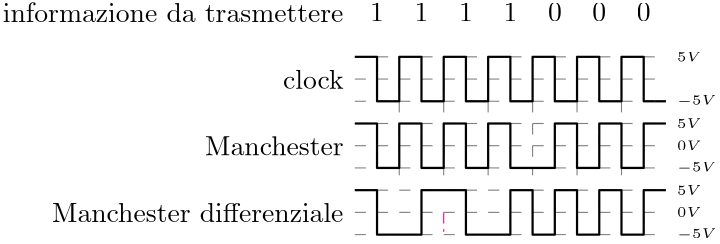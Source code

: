 <?xml version="1.0"?>
<!DOCTYPE ipe SYSTEM "ipe.dtd">
<ipe version="70218" creator="Ipe 7.2.28">
<info created="D:20241105233043" modified="D:20241106111856"/>
<ipestyle name="basic">
<symbol name="arrow/arc(spx)">
<path stroke="sym-stroke" fill="sym-stroke" pen="sym-pen">
0 0 m
-1 0.333 l
-1 -0.333 l
h
</path>
</symbol>
<symbol name="arrow/farc(spx)">
<path stroke="sym-stroke" fill="white" pen="sym-pen">
0 0 m
-1 0.333 l
-1 -0.333 l
h
</path>
</symbol>
<symbol name="arrow/ptarc(spx)">
<path stroke="sym-stroke" fill="sym-stroke" pen="sym-pen">
0 0 m
-1 0.333 l
-0.8 0 l
-1 -0.333 l
h
</path>
</symbol>
<symbol name="arrow/fptarc(spx)">
<path stroke="sym-stroke" fill="white" pen="sym-pen">
0 0 m
-1 0.333 l
-0.8 0 l
-1 -0.333 l
h
</path>
</symbol>
<symbol name="mark/circle(sx)" transformations="translations">
<path fill="sym-stroke">
0.6 0 0 0.6 0 0 e
0.4 0 0 0.4 0 0 e
</path>
</symbol>
<symbol name="mark/disk(sx)" transformations="translations">
<path fill="sym-stroke">
0.6 0 0 0.6 0 0 e
</path>
</symbol>
<symbol name="mark/fdisk(sfx)" transformations="translations">
<group>
<path fill="sym-fill">
0.5 0 0 0.5 0 0 e
</path>
<path fill="sym-stroke" fillrule="eofill">
0.6 0 0 0.6 0 0 e
0.4 0 0 0.4 0 0 e
</path>
</group>
</symbol>
<symbol name="mark/box(sx)" transformations="translations">
<path fill="sym-stroke" fillrule="eofill">
-0.6 -0.6 m
0.6 -0.6 l
0.6 0.6 l
-0.6 0.6 l
h
-0.4 -0.4 m
0.4 -0.4 l
0.4 0.4 l
-0.4 0.4 l
h
</path>
</symbol>
<symbol name="mark/square(sx)" transformations="translations">
<path fill="sym-stroke">
-0.6 -0.6 m
0.6 -0.6 l
0.6 0.6 l
-0.6 0.6 l
h
</path>
</symbol>
<symbol name="mark/fsquare(sfx)" transformations="translations">
<group>
<path fill="sym-fill">
-0.5 -0.5 m
0.5 -0.5 l
0.5 0.5 l
-0.5 0.5 l
h
</path>
<path fill="sym-stroke" fillrule="eofill">
-0.6 -0.6 m
0.6 -0.6 l
0.6 0.6 l
-0.6 0.6 l
h
-0.4 -0.4 m
0.4 -0.4 l
0.4 0.4 l
-0.4 0.4 l
h
</path>
</group>
</symbol>
<symbol name="mark/cross(sx)" transformations="translations">
<group>
<path fill="sym-stroke">
-0.43 -0.57 m
0.57 0.43 l
0.43 0.57 l
-0.57 -0.43 l
h
</path>
<path fill="sym-stroke">
-0.43 0.57 m
0.57 -0.43 l
0.43 -0.57 l
-0.57 0.43 l
h
</path>
</group>
</symbol>
<symbol name="arrow/fnormal(spx)">
<path stroke="sym-stroke" fill="white" pen="sym-pen">
0 0 m
-1 0.333 l
-1 -0.333 l
h
</path>
</symbol>
<symbol name="arrow/pointed(spx)">
<path stroke="sym-stroke" fill="sym-stroke" pen="sym-pen">
0 0 m
-1 0.333 l
-0.8 0 l
-1 -0.333 l
h
</path>
</symbol>
<symbol name="arrow/fpointed(spx)">
<path stroke="sym-stroke" fill="white" pen="sym-pen">
0 0 m
-1 0.333 l
-0.8 0 l
-1 -0.333 l
h
</path>
</symbol>
<symbol name="arrow/linear(spx)">
<path stroke="sym-stroke" pen="sym-pen">
-1 0.333 m
0 0 l
-1 -0.333 l
</path>
</symbol>
<symbol name="arrow/fdouble(spx)">
<path stroke="sym-stroke" fill="white" pen="sym-pen">
0 0 m
-1 0.333 l
-1 -0.333 l
h
-1 0 m
-2 0.333 l
-2 -0.333 l
h
</path>
</symbol>
<symbol name="arrow/double(spx)">
<path stroke="sym-stroke" fill="sym-stroke" pen="sym-pen">
0 0 m
-1 0.333 l
-1 -0.333 l
h
-1 0 m
-2 0.333 l
-2 -0.333 l
h
</path>
</symbol>
<symbol name="arrow/mid-normal(spx)">
<path stroke="sym-stroke" fill="sym-stroke" pen="sym-pen">
0.5 0 m
-0.5 0.333 l
-0.5 -0.333 l
h
</path>
</symbol>
<symbol name="arrow/mid-fnormal(spx)">
<path stroke="sym-stroke" fill="white" pen="sym-pen">
0.5 0 m
-0.5 0.333 l
-0.5 -0.333 l
h
</path>
</symbol>
<symbol name="arrow/mid-pointed(spx)">
<path stroke="sym-stroke" fill="sym-stroke" pen="sym-pen">
0.5 0 m
-0.5 0.333 l
-0.3 0 l
-0.5 -0.333 l
h
</path>
</symbol>
<symbol name="arrow/mid-fpointed(spx)">
<path stroke="sym-stroke" fill="white" pen="sym-pen">
0.5 0 m
-0.5 0.333 l
-0.3 0 l
-0.5 -0.333 l
h
</path>
</symbol>
<symbol name="arrow/mid-double(spx)">
<path stroke="sym-stroke" fill="sym-stroke" pen="sym-pen">
1 0 m
0 0.333 l
0 -0.333 l
h
0 0 m
-1 0.333 l
-1 -0.333 l
h
</path>
</symbol>
<symbol name="arrow/mid-fdouble(spx)">
<path stroke="sym-stroke" fill="white" pen="sym-pen">
1 0 m
0 0.333 l
0 -0.333 l
h
0 0 m
-1 0.333 l
-1 -0.333 l
h
</path>
</symbol>
<anglesize name="22.5 deg" value="22.5"/>
<anglesize name="30 deg" value="30"/>
<anglesize name="45 deg" value="45"/>
<anglesize name="60 deg" value="60"/>
<anglesize name="90 deg" value="90"/>
<arrowsize name="large" value="10"/>
<arrowsize name="small" value="5"/>
<arrowsize name="tiny" value="3"/>
<color name="blue" value="0 0 1"/>
<color name="brown" value="0.647 0.165 0.165"/>
<color name="darkblue" value="0 0 0.545"/>
<color name="darkcyan" value="0 0.545 0.545"/>
<color name="darkgray" value="0.663"/>
<color name="darkgreen" value="0 0.392 0"/>
<color name="darkmagenta" value="0.545 0 0.545"/>
<color name="darkorange" value="1 0.549 0"/>
<color name="darkred" value="0.545 0 0"/>
<color name="gold" value="1 0.843 0"/>
<color name="gray" value="0.745"/>
<color name="green" value="0 1 0"/>
<color name="lightblue" value="0.678 0.847 0.902"/>
<color name="lightcyan" value="0.878 1 1"/>
<color name="lightgray" value="0.827"/>
<color name="lightgreen" value="0.565 0.933 0.565"/>
<color name="lightyellow" value="1 1 0.878"/>
<color name="navy" value="0 0 0.502"/>
<color name="orange" value="1 0.647 0"/>
<color name="pink" value="1 0.753 0.796"/>
<color name="purple" value="0.627 0.125 0.941"/>
<color name="red" value="1 0 0"/>
<color name="seagreen" value="0.18 0.545 0.341"/>
<color name="turquoise" value="0.251 0.878 0.816"/>
<color name="violet" value="0.933 0.51 0.933"/>
<color name="yellow" value="1 1 0"/>
<dashstyle name="dash dot dotted" value="[4 2 1 2 1 2] 0"/>
<dashstyle name="dash dotted" value="[4 2 1 2] 0"/>
<dashstyle name="dashed" value="[4] 0"/>
<dashstyle name="dotted" value="[1 3] 0"/>
<gridsize name="10 pts (~3.5 mm)" value="10"/>
<gridsize name="14 pts (~5 mm)" value="14"/>
<gridsize name="16 pts (~6 mm)" value="16"/>
<gridsize name="20 pts (~7 mm)" value="20"/>
<gridsize name="28 pts (~10 mm)" value="28"/>
<gridsize name="32 pts (~12 mm)" value="32"/>
<gridsize name="4 pts" value="4"/>
<gridsize name="56 pts (~20 mm)" value="56"/>
<gridsize name="8 pts (~3 mm)" value="8"/>
<opacity name="10%" value="0.1"/>
<opacity name="30%" value="0.3"/>
<opacity name="50%" value="0.5"/>
<opacity name="75%" value="0.75"/>
<pen name="fat" value="1.2"/>
<pen name="heavier" value="0.8"/>
<pen name="ultrafat" value="2"/>
<symbolsize name="large" value="5"/>
<symbolsize name="small" value="2"/>
<symbolsize name="tiny" value="1.1"/>
<textsize name="Huge" value="\Huge"/>
<textsize name="LARGE" value="\LARGE"/>
<textsize name="Large" value="\Large"/>
<textsize name="footnote" value="\footnotesize"/>
<textsize name="huge" value="\huge"/>
<textsize name="large" value="\large"/>
<textsize name="script" value="\scriptsize"/>
<textsize name="small" value="\small"/>
<textsize name="tiny" value="\tiny"/>
<textstyle name="center" begin="\begin{center}" end="\end{center}"/>
<textstyle name="item" begin="\begin{itemize}\item{}" end="\end{itemize}"/>
<textstyle name="itemize" begin="\begin{itemize}" end="\end{itemize}"/>
<tiling name="falling" angle="-60" step="4" width="1"/>
<tiling name="rising" angle="30" step="4" width="1"/>
</ipestyle>
<page>
<layer name="alpha"/>
<view layers="alpha" active="alpha"/>
<text layer="alpha" matrix="1 0 0 1 -12 56" transformations="translations" pos="168 712" stroke="black" type="label" width="122.734" height="6.918" depth="0" halign="right" valign="center">informazione da trasmettere</text>
<text matrix="1 0 0 1 -12 32" transformations="translations" pos="168 712" stroke="black" type="label" width="21.863" height="6.918" depth="0" halign="right" valign="center">clock</text>
<text matrix="1 0 0 1 -12 8" transformations="translations" pos="168 712" stroke="black" type="label" width="49.896" height="6.918" depth="0" halign="right" valign="center">Manchester</text>
<path matrix="1 0 0 1 -48 48" stroke="0.502" dash="dashed">
208 704 m
320 704 l
</path>
<path matrix="1 0 0 1 -48 32" stroke="0.502" dash="dashed">
208 704 m
320 704 l
</path>
<path matrix="1 0 0 1 -48 24" stroke="0.502" dash="dashed">
208 704 m
320 704 l
</path>
<path matrix="1 0 0 1 -48 8" stroke="0.502" dash="dashed">
208 704 m
320 704 l
</path>
<text matrix="1 0 0 1 0 56" transformations="translations" pos="168 712" stroke="black" type="label" width="4.981" height="6.42" depth="0" halign="center" valign="center">1</text>
<text matrix="1 0 0 1 16 56" transformations="translations" pos="168 712" stroke="black" type="label" width="4.981" height="6.42" depth="0" halign="center" valign="center">1</text>
<text matrix="1 0 0 1 32 56" transformations="translations" pos="168 712" stroke="black" type="label" width="4.981" height="6.42" depth="0" halign="center" valign="center">1</text>
<text matrix="1 0 0 1 48 56" transformations="translations" pos="168 712" stroke="black" type="label" width="4.981" height="6.42" depth="0" halign="center" valign="center">1</text>
<text matrix="1 0 0 1 64 56" transformations="translations" pos="168 712" stroke="0" type="label" width="4.981" height="6.42" depth="0" halign="center" valign="center">0</text>
<text matrix="1 0 0 1 80 56" transformations="translations" pos="168 712" stroke="black" type="label" width="4.981" height="6.42" depth="0" halign="center" valign="center">0</text>
<text matrix="1 0 0 1 96 56" transformations="translations" pos="168 712" stroke="black" type="label" width="4.981" height="6.42" depth="0" halign="center" valign="center">0</text>
<text matrix="1 0 0 1 108 40" transformations="translations" pos="168 712" stroke="black" type="label" width="8.897" height="3.404" depth="0" valign="center" size="tiny" style="math">5V</text>
<text matrix="1 0 0 1 108 24" transformations="translations" pos="168 712" stroke="black" type="label" width="14.294" height="3.404" depth="0.83" valign="center" size="tiny" style="math">-5V</text>
<text matrix="1 0 0 1 108 16" transformations="translations" pos="168 712" stroke="black" type="label" width="8.897" height="3.404" depth="0" valign="center" size="tiny" style="math">5V</text>
<text matrix="1 0 0 1 108 8" transformations="translations" pos="168 712" stroke="black" type="label" width="8.897" height="3.404" depth="0" valign="center" size="tiny" style="math">0V</text>
<text matrix="1 0 0 1 108 0" transformations="translations" pos="168 712" stroke="black" type="label" width="14.294" height="3.404" depth="0.83" valign="center" size="tiny" style="math">-5V</text>
<path matrix="1 0 0 1 -48 16" stroke="0.502" dash="dashed">
208 704 m
320 704 l
</path>
<path matrix="1 0 0 1 -48 40" stroke="0.502" dash="dashed">
208 704 m
320 704 l
</path>
<path matrix="1 0 0 1 0 24" stroke="0" pen="heavier">
268 712 m
272 712 l
</path>
<path matrix="1 0 0 1 0 24" stroke="1 0 0.502" dash="dash dotted">
168 696 m
168 688 l
</path>
<path matrix="1 0 0 1 0 24" stroke="1 0 0.502" dash="dash dotted">
192 696 m
192 688 l
</path>
<path matrix="1 0 0 1 0 24" stroke="1 0 0.502" dash="dash dotted">
184 696 m
184 704 l
</path>
<path matrix="1 0 0 1 0 24" stroke="1 0 0.502" dash="dash dotted">
200 696 m
200 688 l
</path>
<path matrix="1 0 0 1 0 24" stroke="1 0 0.502" dash="dash dotted">
216 696 m
216 688 l
</path>
<path matrix="1 0 0 1 0 24" stroke="1 0 0.502" dash="dash dotted">
232 696 m
232 704 l
</path>
<path matrix="1 0 0 1 0 24" stroke="1 0 0.502" dash="dash dotted">
248 696 m
248 704 l
</path>
<path matrix="1 0 0 1 0 24" stroke="1 0 0.502" dash="dash dotted">
264 696 m
264 688 l
</path>
<path matrix="1 0 0 0.666667 32 288" stroke="0.502" dash="dashed">
144 696 m
144 632 l
160 696 m
160 632 l
176 696 m
176 632 l
192 696 m
192 632 l
208 696 m
208 632 l
224 696 m
224 632 l
</path>
<path matrix="1 0 0 1 0 24" stroke="0" pen="heavier">
160 728 m
168 728 l
168 712 l
176 712 l
176 728 l
184 728 l
184 712 l
192 712 l
192 728 l
200 728 l
200 712 l
208 712 l
208 728 l
216 728 l
216 712 l
224 712 l
224 728 l
232 728 l
232 712 l
240 712 l
240 728 l
248 728 l
248 712 l
256 712 l
256 728 l
264 728 l
264 712 l
268 712 l
</path>
<text matrix="1 0 0 1 -12 -16" transformations="translations" pos="168 712" stroke="black" type="label" width="104.995" height="6.918" depth="0" halign="right" valign="center">Manchester differenziale</text>
<path matrix="1 0 0 1 -48 0" stroke="0.502" dash="dashed">
208 704 m
320 704 l
</path>
<path matrix="1 0 0 1 -48 -16" stroke="0.502" dash="dashed">
208 704 m
320 704 l
</path>
<text matrix="1 0 0 1 108 -8" transformations="translations" pos="168 712" stroke="black" type="label" width="8.897" height="3.404" depth="0" valign="center" size="tiny" style="math">5V</text>
<text matrix="1 0 0 1 108 -16" transformations="translations" pos="168 712" stroke="black" type="label" width="8.897" height="3.404" depth="0" valign="center" size="tiny" style="math">0V</text>
<text matrix="1 0 0 1 108 -24" transformations="translations" pos="168 712" stroke="black" type="label" width="14.294" height="3.404" depth="0.83" valign="center" size="tiny" style="math">-5V</text>
<path matrix="1 0 0 1 -48 -8" stroke="0.502" dash="dashed">
208 704 m
320 704 l
</path>
<path stroke="1 0 0.502" dash="dash dotted">
168 696 m
168 688 l
</path>
<path stroke="1 0 0.502" dash="dash dotted">
192 696 m
192 688 l
</path>
<path stroke="1 0 0.502" dash="dash dotted">
184 696 m
184 704 l
</path>
<path stroke="1 0 0.502" dash="dash dotted">
200 696 m
200 688 l
</path>
<path stroke="1 0 0.502" dash="dash dotted">
216 696 m
216 688 l
</path>
<path stroke="1 0 0.502" dash="dash dotted">
232 696 m
232 704 l
</path>
<path stroke="1 0 0.502" dash="dash dotted">
248 696 m
248 704 l
</path>
<path stroke="1 0 0.502" dash="dash dotted">
264 696 m
264 688 l
</path>
<path stroke="black" pen="heavier">
160 728 m
168 728 l
168 712 l
176 712 l
176 728 l
184 728 l
184 712 l
192 712 l
192 728 l
200 728 l
200 712 l
208 712 l
208 728 l
216 728 l
216 712 l
224 712 l
232 712 l
232 728 l
240 728 l
240 712 l
248 712 l
248 728 l
256 728 l
256 712 l
264 712 l
264 728 l
272 728 l
</path>
<path stroke="black" pen="heavier">
160 704 m
168 704 l
168 688 l
184 688 l
184 704 l
200 704 l
200 688 l
216 688 l
216 704 l
224 704 l
224 688 l
232 688 l
232 704 l
240 704 l
240 688 l
248 688 l
248 704 l
256 704 l
256 688 l
264 688 l
264 704 l
272 704 l
</path>
</page>
</ipe>
